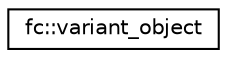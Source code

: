 digraph "Graphical Class Hierarchy"
{
  edge [fontname="Helvetica",fontsize="10",labelfontname="Helvetica",labelfontsize="10"];
  node [fontname="Helvetica",fontsize="10",shape=record];
  rankdir="LR";
  Node0 [label="fc::variant_object",height=0.2,width=0.4,color="black", fillcolor="white", style="filled",URL="$classfc_1_1variant__object.html",tooltip="An order-perserving dictionary of variant&#39;s. "];
}
